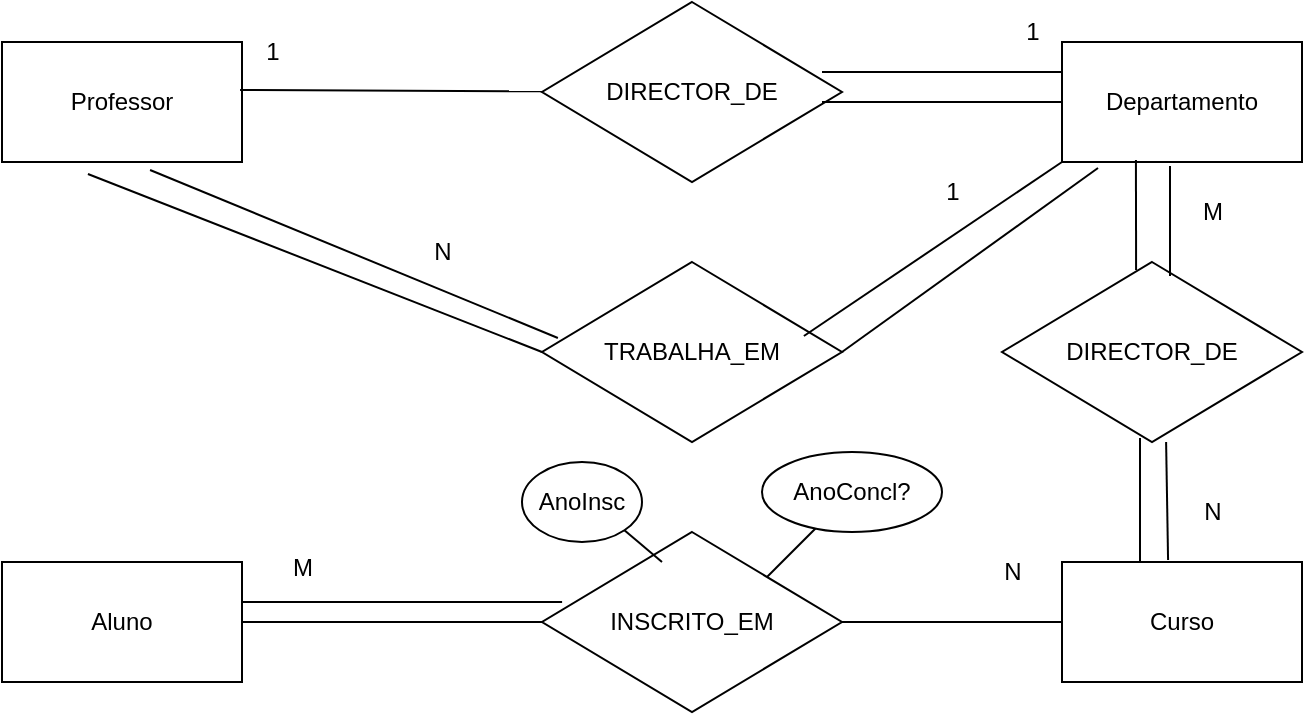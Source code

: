 <mxfile version="23.1.5" type="github">
  <diagram name="Página-1" id="vCueNZOR98BW5jf2nDqj">
    <mxGraphModel dx="954" dy="558" grid="1" gridSize="10" guides="1" tooltips="1" connect="1" arrows="1" fold="1" page="1" pageScale="1" pageWidth="827" pageHeight="1169" math="0" shadow="0">
      <root>
        <mxCell id="0" />
        <mxCell id="1" parent="0" />
        <mxCell id="dLnKoCalUul-7T5bzJVX-2" value="Professor" style="rounded=0;whiteSpace=wrap;html=1;" vertex="1" parent="1">
          <mxGeometry x="60" y="60" width="120" height="60" as="geometry" />
        </mxCell>
        <mxCell id="dLnKoCalUul-7T5bzJVX-3" value="Aluno" style="rounded=0;whiteSpace=wrap;html=1;" vertex="1" parent="1">
          <mxGeometry x="60" y="320" width="120" height="60" as="geometry" />
        </mxCell>
        <mxCell id="dLnKoCalUul-7T5bzJVX-4" value="Departamento" style="rounded=0;whiteSpace=wrap;html=1;" vertex="1" parent="1">
          <mxGeometry x="590" y="60" width="120" height="60" as="geometry" />
        </mxCell>
        <mxCell id="dLnKoCalUul-7T5bzJVX-5" value="Curso" style="rounded=0;whiteSpace=wrap;html=1;" vertex="1" parent="1">
          <mxGeometry x="590" y="320" width="120" height="60" as="geometry" />
        </mxCell>
        <mxCell id="dLnKoCalUul-7T5bzJVX-6" value="DIRECTOR_DE" style="rhombus;whiteSpace=wrap;html=1;" vertex="1" parent="1">
          <mxGeometry x="330" y="40" width="150" height="90" as="geometry" />
        </mxCell>
        <mxCell id="dLnKoCalUul-7T5bzJVX-7" value="" style="endArrow=none;html=1;rounded=0;exitX=0.992;exitY=0.4;exitDx=0;exitDy=0;exitPerimeter=0;" edge="1" parent="1" source="dLnKoCalUul-7T5bzJVX-2" target="dLnKoCalUul-7T5bzJVX-6">
          <mxGeometry width="50" height="50" relative="1" as="geometry">
            <mxPoint x="390" y="320" as="sourcePoint" />
            <mxPoint x="440" y="270" as="targetPoint" />
          </mxGeometry>
        </mxCell>
        <mxCell id="dLnKoCalUul-7T5bzJVX-8" value="" style="endArrow=none;html=1;rounded=0;entryX=0;entryY=0.25;entryDx=0;entryDy=0;" edge="1" parent="1" target="dLnKoCalUul-7T5bzJVX-4">
          <mxGeometry width="50" height="50" relative="1" as="geometry">
            <mxPoint x="470" y="75" as="sourcePoint" />
            <mxPoint x="440" y="270" as="targetPoint" />
          </mxGeometry>
        </mxCell>
        <mxCell id="dLnKoCalUul-7T5bzJVX-9" value="" style="endArrow=none;html=1;rounded=0;entryX=0;entryY=0.5;entryDx=0;entryDy=0;" edge="1" parent="1" target="dLnKoCalUul-7T5bzJVX-4">
          <mxGeometry width="50" height="50" relative="1" as="geometry">
            <mxPoint x="470" y="90" as="sourcePoint" />
            <mxPoint x="600" y="85" as="targetPoint" />
            <Array as="points" />
          </mxGeometry>
        </mxCell>
        <mxCell id="dLnKoCalUul-7T5bzJVX-10" value="DIRECTOR_DE" style="rhombus;whiteSpace=wrap;html=1;" vertex="1" parent="1">
          <mxGeometry x="560" y="170" width="150" height="90" as="geometry" />
        </mxCell>
        <mxCell id="dLnKoCalUul-7T5bzJVX-11" value="TRABALHA_EM" style="rhombus;whiteSpace=wrap;html=1;" vertex="1" parent="1">
          <mxGeometry x="330" y="170" width="150" height="90" as="geometry" />
        </mxCell>
        <mxCell id="dLnKoCalUul-7T5bzJVX-12" value="INSCRITO_EM" style="rhombus;whiteSpace=wrap;html=1;" vertex="1" parent="1">
          <mxGeometry x="330" y="305" width="150" height="90" as="geometry" />
        </mxCell>
        <mxCell id="dLnKoCalUul-7T5bzJVX-13" value="1" style="text;html=1;align=center;verticalAlign=middle;resizable=0;points=[];autosize=1;strokeColor=none;fillColor=none;" vertex="1" parent="1">
          <mxGeometry x="180" y="50" width="30" height="30" as="geometry" />
        </mxCell>
        <mxCell id="dLnKoCalUul-7T5bzJVX-14" value="1" style="text;html=1;align=center;verticalAlign=middle;resizable=0;points=[];autosize=1;strokeColor=none;fillColor=none;" vertex="1" parent="1">
          <mxGeometry x="560" y="40" width="30" height="30" as="geometry" />
        </mxCell>
        <mxCell id="dLnKoCalUul-7T5bzJVX-15" value="" style="endArrow=none;html=1;rounded=0;entryX=0.617;entryY=1.067;entryDx=0;entryDy=0;entryPerimeter=0;exitX=0.053;exitY=0.422;exitDx=0;exitDy=0;exitPerimeter=0;" edge="1" parent="1" source="dLnKoCalUul-7T5bzJVX-11" target="dLnKoCalUul-7T5bzJVX-2">
          <mxGeometry width="50" height="50" relative="1" as="geometry">
            <mxPoint x="390" y="320" as="sourcePoint" />
            <mxPoint x="440" y="270" as="targetPoint" />
          </mxGeometry>
        </mxCell>
        <mxCell id="dLnKoCalUul-7T5bzJVX-16" value="" style="endArrow=none;html=1;rounded=0;exitX=1;exitY=0.5;exitDx=0;exitDy=0;entryX=0;entryY=0.5;entryDx=0;entryDy=0;" edge="1" parent="1" source="dLnKoCalUul-7T5bzJVX-12" target="dLnKoCalUul-7T5bzJVX-5">
          <mxGeometry width="50" height="50" relative="1" as="geometry">
            <mxPoint x="390" y="320" as="sourcePoint" />
            <mxPoint x="440" y="270" as="targetPoint" />
          </mxGeometry>
        </mxCell>
        <mxCell id="dLnKoCalUul-7T5bzJVX-17" value="" style="endArrow=none;html=1;rounded=0;entryX=0;entryY=0.5;entryDx=0;entryDy=0;exitX=0.358;exitY=1.1;exitDx=0;exitDy=0;exitPerimeter=0;" edge="1" parent="1" source="dLnKoCalUul-7T5bzJVX-2" target="dLnKoCalUul-7T5bzJVX-11">
          <mxGeometry width="50" height="50" relative="1" as="geometry">
            <mxPoint x="390" y="320" as="sourcePoint" />
            <mxPoint x="440" y="270" as="targetPoint" />
          </mxGeometry>
        </mxCell>
        <mxCell id="dLnKoCalUul-7T5bzJVX-18" value="" style="endArrow=none;html=1;rounded=0;entryX=1;entryY=1;entryDx=0;entryDy=0;" edge="1" parent="1" target="dLnKoCalUul-7T5bzJVX-21">
          <mxGeometry width="50" height="50" relative="1" as="geometry">
            <mxPoint x="390" y="320" as="sourcePoint" />
            <mxPoint x="440" y="270" as="targetPoint" />
          </mxGeometry>
        </mxCell>
        <mxCell id="dLnKoCalUul-7T5bzJVX-19" value="" style="endArrow=none;html=1;rounded=0;exitX=0.067;exitY=0.389;exitDx=0;exitDy=0;exitPerimeter=0;" edge="1" parent="1" source="dLnKoCalUul-7T5bzJVX-12">
          <mxGeometry width="50" height="50" relative="1" as="geometry">
            <mxPoint x="390" y="320" as="sourcePoint" />
            <mxPoint x="180" y="340" as="targetPoint" />
          </mxGeometry>
        </mxCell>
        <mxCell id="dLnKoCalUul-7T5bzJVX-20" value="" style="endArrow=none;html=1;rounded=0;exitX=0;exitY=0.5;exitDx=0;exitDy=0;entryX=1;entryY=0.5;entryDx=0;entryDy=0;" edge="1" parent="1" source="dLnKoCalUul-7T5bzJVX-12" target="dLnKoCalUul-7T5bzJVX-3">
          <mxGeometry width="50" height="50" relative="1" as="geometry">
            <mxPoint x="390" y="320" as="sourcePoint" />
            <mxPoint x="440" y="270" as="targetPoint" />
          </mxGeometry>
        </mxCell>
        <mxCell id="dLnKoCalUul-7T5bzJVX-21" value="AnoInsc" style="ellipse;whiteSpace=wrap;html=1;" vertex="1" parent="1">
          <mxGeometry x="320" y="270" width="60" height="40" as="geometry" />
        </mxCell>
        <mxCell id="dLnKoCalUul-7T5bzJVX-22" value="AnoConcl?" style="ellipse;whiteSpace=wrap;html=1;" vertex="1" parent="1">
          <mxGeometry x="440" y="265" width="90" height="40" as="geometry" />
        </mxCell>
        <mxCell id="dLnKoCalUul-7T5bzJVX-23" value="" style="endArrow=none;html=1;rounded=0;exitX=1;exitY=0;exitDx=0;exitDy=0;" edge="1" parent="1" source="dLnKoCalUul-7T5bzJVX-12" target="dLnKoCalUul-7T5bzJVX-22">
          <mxGeometry width="50" height="50" relative="1" as="geometry">
            <mxPoint x="390" y="220" as="sourcePoint" />
            <mxPoint x="440" y="170" as="targetPoint" />
          </mxGeometry>
        </mxCell>
        <mxCell id="dLnKoCalUul-7T5bzJVX-24" value="" style="endArrow=none;html=1;rounded=0;entryX=0.15;entryY=1.05;entryDx=0;entryDy=0;entryPerimeter=0;exitX=1;exitY=0.5;exitDx=0;exitDy=0;" edge="1" parent="1" source="dLnKoCalUul-7T5bzJVX-11" target="dLnKoCalUul-7T5bzJVX-4">
          <mxGeometry width="50" height="50" relative="1" as="geometry">
            <mxPoint x="390" y="220" as="sourcePoint" />
            <mxPoint x="440" y="170" as="targetPoint" />
          </mxGeometry>
        </mxCell>
        <mxCell id="dLnKoCalUul-7T5bzJVX-25" value="" style="endArrow=none;html=1;rounded=0;entryX=0;entryY=1;entryDx=0;entryDy=0;exitX=0.873;exitY=0.411;exitDx=0;exitDy=0;exitPerimeter=0;" edge="1" parent="1" source="dLnKoCalUul-7T5bzJVX-11" target="dLnKoCalUul-7T5bzJVX-4">
          <mxGeometry width="50" height="50" relative="1" as="geometry">
            <mxPoint x="450" y="190" as="sourcePoint" />
            <mxPoint x="440" y="170" as="targetPoint" />
          </mxGeometry>
        </mxCell>
        <mxCell id="dLnKoCalUul-7T5bzJVX-26" value="" style="endArrow=none;html=1;rounded=0;entryX=0.45;entryY=1.033;entryDx=0;entryDy=0;entryPerimeter=0;exitX=0.56;exitY=0.078;exitDx=0;exitDy=0;exitPerimeter=0;" edge="1" parent="1" source="dLnKoCalUul-7T5bzJVX-10" target="dLnKoCalUul-7T5bzJVX-4">
          <mxGeometry width="50" height="50" relative="1" as="geometry">
            <mxPoint x="644" y="164" as="sourcePoint" />
            <mxPoint x="440" y="170" as="targetPoint" />
          </mxGeometry>
        </mxCell>
        <mxCell id="dLnKoCalUul-7T5bzJVX-29" value="" style="endArrow=none;html=1;rounded=0;entryX=0.308;entryY=0.983;entryDx=0;entryDy=0;entryPerimeter=0;exitX=0.447;exitY=0.044;exitDx=0;exitDy=0;exitPerimeter=0;" edge="1" parent="1" source="dLnKoCalUul-7T5bzJVX-10" target="dLnKoCalUul-7T5bzJVX-4">
          <mxGeometry width="50" height="50" relative="1" as="geometry">
            <mxPoint x="620" y="160" as="sourcePoint" />
            <mxPoint x="630" y="120" as="targetPoint" />
          </mxGeometry>
        </mxCell>
        <mxCell id="dLnKoCalUul-7T5bzJVX-30" value="" style="endArrow=none;html=1;rounded=0;entryX=0.46;entryY=0.978;entryDx=0;entryDy=0;entryPerimeter=0;exitX=0.325;exitY=0;exitDx=0;exitDy=0;exitPerimeter=0;" edge="1" parent="1" source="dLnKoCalUul-7T5bzJVX-5" target="dLnKoCalUul-7T5bzJVX-10">
          <mxGeometry width="50" height="50" relative="1" as="geometry">
            <mxPoint x="629" y="310" as="sourcePoint" />
            <mxPoint x="440" y="170" as="targetPoint" />
          </mxGeometry>
        </mxCell>
        <mxCell id="dLnKoCalUul-7T5bzJVX-31" value="" style="endArrow=none;html=1;rounded=0;entryX=0.547;entryY=1;entryDx=0;entryDy=0;entryPerimeter=0;exitX=0.442;exitY=-0.017;exitDx=0;exitDy=0;exitPerimeter=0;" edge="1" parent="1" source="dLnKoCalUul-7T5bzJVX-5" target="dLnKoCalUul-7T5bzJVX-10">
          <mxGeometry width="50" height="50" relative="1" as="geometry">
            <mxPoint x="390" y="220" as="sourcePoint" />
            <mxPoint x="440" y="170" as="targetPoint" />
          </mxGeometry>
        </mxCell>
        <mxCell id="dLnKoCalUul-7T5bzJVX-33" value="N" style="text;html=1;align=center;verticalAlign=middle;resizable=0;points=[];autosize=1;strokeColor=none;fillColor=none;" vertex="1" parent="1">
          <mxGeometry x="265" y="150" width="30" height="30" as="geometry" />
        </mxCell>
        <mxCell id="dLnKoCalUul-7T5bzJVX-34" value="1" style="text;html=1;align=center;verticalAlign=middle;resizable=0;points=[];autosize=1;strokeColor=none;fillColor=none;" vertex="1" parent="1">
          <mxGeometry x="520" y="120" width="30" height="30" as="geometry" />
        </mxCell>
        <mxCell id="dLnKoCalUul-7T5bzJVX-35" value="N" style="text;html=1;align=center;verticalAlign=middle;resizable=0;points=[];autosize=1;strokeColor=none;fillColor=none;" vertex="1" parent="1">
          <mxGeometry x="550" y="310" width="30" height="30" as="geometry" />
        </mxCell>
        <mxCell id="dLnKoCalUul-7T5bzJVX-36" value="N" style="text;html=1;align=center;verticalAlign=middle;resizable=0;points=[];autosize=1;strokeColor=none;fillColor=none;" vertex="1" parent="1">
          <mxGeometry x="650" y="280" width="30" height="30" as="geometry" />
        </mxCell>
        <mxCell id="dLnKoCalUul-7T5bzJVX-37" value="M" style="text;html=1;align=center;verticalAlign=middle;resizable=0;points=[];autosize=1;strokeColor=none;fillColor=none;" vertex="1" parent="1">
          <mxGeometry x="195" y="308" width="30" height="30" as="geometry" />
        </mxCell>
        <mxCell id="dLnKoCalUul-7T5bzJVX-38" value="M" style="text;html=1;align=center;verticalAlign=middle;resizable=0;points=[];autosize=1;strokeColor=none;fillColor=none;" vertex="1" parent="1">
          <mxGeometry x="650" y="130" width="30" height="30" as="geometry" />
        </mxCell>
      </root>
    </mxGraphModel>
  </diagram>
</mxfile>
